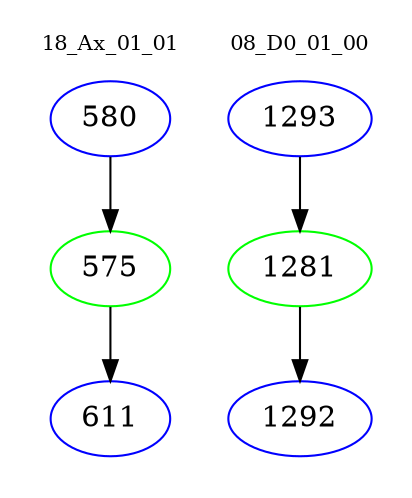digraph{
subgraph cluster_0 {
color = white
label = "18_Ax_01_01";
fontsize=10;
T0_580 [label="580", color="blue"]
T0_580 -> T0_575 [color="black"]
T0_575 [label="575", color="green"]
T0_575 -> T0_611 [color="black"]
T0_611 [label="611", color="blue"]
}
subgraph cluster_1 {
color = white
label = "08_D0_01_00";
fontsize=10;
T1_1293 [label="1293", color="blue"]
T1_1293 -> T1_1281 [color="black"]
T1_1281 [label="1281", color="green"]
T1_1281 -> T1_1292 [color="black"]
T1_1292 [label="1292", color="blue"]
}
}
